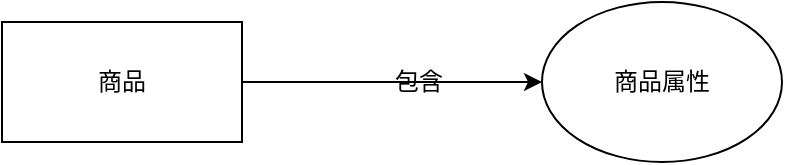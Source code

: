 <mxfile version="12.9.7" type="github">
  <diagram id="1PvQDb9WBPG7mjZRJ01Q" name="第 1 页">
    <mxGraphModel dx="2022" dy="1101" grid="1" gridSize="10" guides="1" tooltips="1" connect="1" arrows="1" fold="1" page="1" pageScale="1" pageWidth="827" pageHeight="1169" math="0" shadow="0">
      <root>
        <mxCell id="0" />
        <mxCell id="1" parent="0" />
        <mxCell id="uZV1TFMeBzotM4ikVLCO-3" style="edgeStyle=orthogonalEdgeStyle;rounded=0;orthogonalLoop=1;jettySize=auto;html=1;exitX=1;exitY=0.5;exitDx=0;exitDy=0;" edge="1" parent="1" source="uZV1TFMeBzotM4ikVLCO-1" target="uZV1TFMeBzotM4ikVLCO-2">
          <mxGeometry relative="1" as="geometry" />
        </mxCell>
        <mxCell id="uZV1TFMeBzotM4ikVLCO-4" value="包含" style="text;html=1;align=center;verticalAlign=middle;resizable=0;points=[];" vertex="1" connectable="0" parent="uZV1TFMeBzotM4ikVLCO-3">
          <mxGeometry x="0.169" relative="1" as="geometry">
            <mxPoint as="offset" />
          </mxGeometry>
        </mxCell>
        <mxCell id="uZV1TFMeBzotM4ikVLCO-1" value="商品" style="rounded=0;whiteSpace=wrap;html=1;" vertex="1" parent="1">
          <mxGeometry x="160" y="200" width="120" height="60" as="geometry" />
        </mxCell>
        <mxCell id="uZV1TFMeBzotM4ikVLCO-2" value="商品属性" style="ellipse;whiteSpace=wrap;html=1;" vertex="1" parent="1">
          <mxGeometry x="430" y="190" width="120" height="80" as="geometry" />
        </mxCell>
      </root>
    </mxGraphModel>
  </diagram>
</mxfile>
